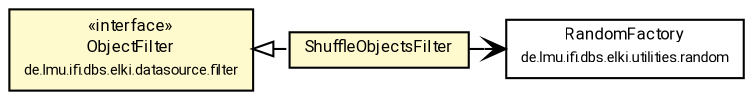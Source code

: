 #!/usr/local/bin/dot
#
# Class diagram 
# Generated by UMLGraph version R5_7_2-60-g0e99a6 (http://www.spinellis.gr/umlgraph/)
#

digraph G {
	graph [fontnames="svg"]
	edge [fontname="Roboto",fontsize=7,labelfontname="Roboto",labelfontsize=7,color="black"];
	node [fontname="Roboto",fontcolor="black",fontsize=8,shape=plaintext,margin=0,width=0,height=0];
	nodesep=0.15;
	ranksep=0.25;
	rankdir=LR;
	// de.lmu.ifi.dbs.elki.datasource.filter.ObjectFilter
	c9333357 [label=<<table title="de.lmu.ifi.dbs.elki.datasource.filter.ObjectFilter" border="0" cellborder="1" cellspacing="0" cellpadding="2" bgcolor="LemonChiffon" href="../ObjectFilter.html" target="_parent">
		<tr><td><table border="0" cellspacing="0" cellpadding="1">
		<tr><td align="center" balign="center"> &#171;interface&#187; </td></tr>
		<tr><td align="center" balign="center"> <font face="Roboto">ObjectFilter</font> </td></tr>
		<tr><td align="center" balign="center"> <font face="Roboto" point-size="7.0">de.lmu.ifi.dbs.elki.datasource.filter</font> </td></tr>
		</table></td></tr>
		</table>>, URL="../ObjectFilter.html"];
	// de.lmu.ifi.dbs.elki.utilities.random.RandomFactory
	c9334142 [label=<<table title="de.lmu.ifi.dbs.elki.utilities.random.RandomFactory" border="0" cellborder="1" cellspacing="0" cellpadding="2" href="../../../utilities/random/RandomFactory.html" target="_parent">
		<tr><td><table border="0" cellspacing="0" cellpadding="1">
		<tr><td align="center" balign="center"> <font face="Roboto">RandomFactory</font> </td></tr>
		<tr><td align="center" balign="center"> <font face="Roboto" point-size="7.0">de.lmu.ifi.dbs.elki.utilities.random</font> </td></tr>
		</table></td></tr>
		</table>>, URL="../../../utilities/random/RandomFactory.html"];
	// de.lmu.ifi.dbs.elki.datasource.filter.selection.ShuffleObjectsFilter
	c9334883 [label=<<table title="de.lmu.ifi.dbs.elki.datasource.filter.selection.ShuffleObjectsFilter" border="0" cellborder="1" cellspacing="0" cellpadding="2" bgcolor="lemonChiffon" href="ShuffleObjectsFilter.html" target="_parent">
		<tr><td><table border="0" cellspacing="0" cellpadding="1">
		<tr><td align="center" balign="center"> <font face="Roboto">ShuffleObjectsFilter</font> </td></tr>
		</table></td></tr>
		</table>>, URL="ShuffleObjectsFilter.html"];
	// de.lmu.ifi.dbs.elki.datasource.filter.selection.ShuffleObjectsFilter implements de.lmu.ifi.dbs.elki.datasource.filter.ObjectFilter
	c9333357 -> c9334883 [arrowtail=empty,style=dashed,dir=back,weight=9];
	// de.lmu.ifi.dbs.elki.datasource.filter.selection.ShuffleObjectsFilter navassoc de.lmu.ifi.dbs.elki.utilities.random.RandomFactory
	c9334883 -> c9334142 [arrowhead=open,weight=1];
}

